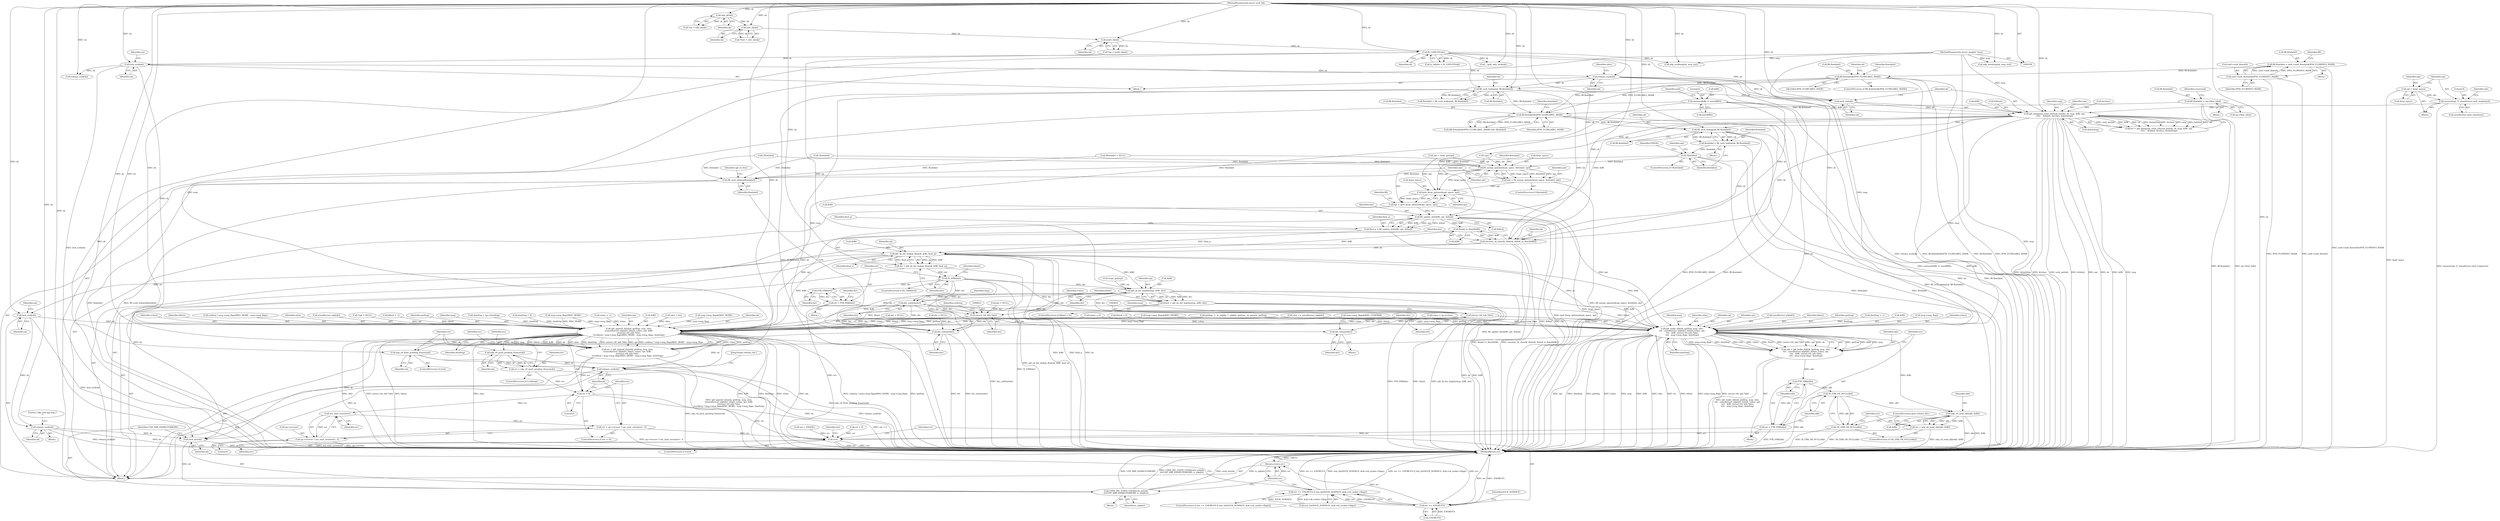 digraph "0_linux_45f6fad84cc305103b28d73482b344d7f5b76f39_18@pointer" {
"1000624" [label="(Call,fl6_sock_lookup(sk, fl6.flowlabel))"];
"1000589" [label="(Call,ip6_datagram_send_ctl(sock_net(sk), sk, msg, &fl6, opt,\n\t\t\t\t\t    &hlimit, &tclass, &dontfrag))"];
"1000590" [label="(Call,sock_net(sk))"];
"1000449" [label="(Call,fl6_sock_lookup(sk, fl6.flowlabel))"];
"1000389" [label="(Call,release_sock(sk))"];
"1000364" [label="(Call,lock_sock(sk))"];
"1000192" [label="(Call,IS_UDPLITE(sk))"];
"1000128" [label="(Call,inet6_sk(sk))"];
"1000123" [label="(Call,inet_sk(sk))"];
"1000118" [label="(Call,udp_sk(sk))"];
"1000110" [label="(MethodParameterIn,struct sock *sk)"];
"1000441" [label="(Call,fl6.flowlabel&IPV6_FLOWLABEL_MASK)"];
"1000431" [label="(Call,fl6.flowlabel = sin6->sin6_flowinfo&IPV6_FLOWINFO_MASK)"];
"1000435" [label="(Call,sin6->sin6_flowinfo&IPV6_FLOWINFO_MASK)"];
"1000111" [label="(MethodParameterIn,struct msghdr *msg)"];
"1000395" [label="(Call,memset(&fl6, 0, sizeof(fl6)))"];
"1000575" [label="(Call,memset(opt, 0, sizeof(struct ipv6_txoptions)))"];
"1000571" [label="(Call,opt = &opt_space)"];
"1000614" [label="(Call,fl6.flowlabel&IPV6_FLOWLABEL_MASK)"];
"1000523" [label="(Call,fl6.flowlabel = np->flow_label)"];
"1000622" [label="(Call,flowlabel = fl6_sock_lookup(sk, fl6.flowlabel))"];
"1000630" [label="(Call,!flowlabel)"];
"1000665" [label="(Call,fl6_merge_options(&opt_space, flowlabel, opt))"];
"1000663" [label="(Call,opt = fl6_merge_options(&opt_space, flowlabel, opt))"];
"1000672" [label="(Call,ipv6_fixup_options(&opt_space, opt))"];
"1000670" [label="(Call,opt = ipv6_fixup_options(&opt_space, opt))"];
"1000732" [label="(Call,fl6_update_dst(&fl6, opt, &final))"];
"1000730" [label="(Call,final_p = fl6_update_dst(&fl6, opt, &final))"];
"1000785" [label="(Call,ip6_sk_dst_lookup_flow(sk, &fl6, final_p))"];
"1000783" [label="(Call,dst = ip6_sk_dst_lookup_flow(sk, &fl6, final_p))"];
"1000791" [label="(Call,IS_ERR(dst))"];
"1000796" [label="(Call,PTR_ERR(dst))"];
"1000794" [label="(Call,err = PTR_ERR(dst))"];
"1001000" [label="(Call,!err)"];
"1001006" [label="(Call,err == -ENOBUFS)"];
"1001005" [label="(Call,err == -ENOBUFS || test_bit(SOCK_NOSPACE, &sk->sk_socket->flags))"];
"1001024" [label="(Return,return err;)"];
"1000808" [label="(Call,ip6_sk_dst_hoplimit(np, &fl6, dst))"];
"1000806" [label="(Call,hlimit = ip6_sk_dst_hoplimit(np, &fl6, dst))"];
"1000837" [label="(Call,ip6_make_skb(sk, getfrag, msg, ulen,\n\t\t\t\t   sizeof(struct udphdr), hlimit, tclass, opt,\n\t\t\t\t   &fl6, (struct rt6_info *)dst,\n\t\t\t\t   msg->msg_flags, dontfrag))"];
"1000835" [label="(Call,skb = ip6_make_skb(sk, getfrag, msg, ulen,\n\t\t\t\t   sizeof(struct udphdr), hlimit, tclass, opt,\n\t\t\t\t   &fl6, (struct rt6_info *)dst,\n\t\t\t\t   msg->msg_flags, dontfrag))"];
"1000858" [label="(Call,PTR_ERR(skb))"];
"1000856" [label="(Call,err = PTR_ERR(skb))"];
"1000862" [label="(Call,IS_ERR_OR_NULL(skb))"];
"1000861" [label="(Call,!IS_ERR_OR_NULL(skb))"];
"1000866" [label="(Call,udp_v6_send_skb(skb, &fl6))"];
"1000864" [label="(Call,err = udp_v6_send_skb(skb, &fl6))"];
"1001020" [label="(Call,sock_net(sk))"];
"1001019" [label="(Call,UDP6_INC_STATS_USER(sock_net(sk),\n\t\t\t\tUDP_MIB_SNDBUFERRORS, is_udplite))"];
"1000910" [label="(Call,ip6_append_data(sk, getfrag, msg, ulen,\n\t\tsizeof(struct udphdr), hlimit, tclass, opt, &fl6,\n\t\t(struct rt6_info *)dst,\n\t\tcorkreq ? msg->msg_flags|MSG_MORE : msg->msg_flags, dontfrag))"];
"1000908" [label="(Call,err = ip6_append_data(sk, getfrag, msg, ulen,\n\t\tsizeof(struct udphdr), hlimit, tclass, opt, &fl6,\n\t\t(struct rt6_info *)dst,\n\t\tcorkreq ? msg->msg_flags|MSG_MORE : msg->msg_flags, dontfrag))"];
"1000962" [label="(Call,err > 0)"];
"1000971" [label="(Call,net_xmit_errno(err))"];
"1000965" [label="(Call,err = np->recverr ? net_xmit_errno(err) : 0)"];
"1000967" [label="(Call,np->recverr ? net_xmit_errno(err) : 0)"];
"1000938" [label="(Call,udp_v6_flush_pending_frames(sk))"];
"1000974" [label="(Call,release_sock(sk))"];
"1000946" [label="(Call,udp_v6_push_pending_frames(sk))"];
"1000944" [label="(Call,err = udp_v6_push_pending_frames(sk))"];
"1000849" [label="(Call,(struct rt6_info *)dst)"];
"1000987" [label="(Call,dst_release(dst))"];
"1000993" [label="(Call,dst_release(dst))"];
"1000922" [label="(Call,(struct rt6_info *)dst)"];
"1001027" [label="(Call,dst_confirm(dst))"];
"1000871" [label="(Call,lock_sock(sk))"];
"1000879" [label="(Call,release_sock(sk))"];
"1000780" [label="(Call,flowi6_to_flowi(&fl6))"];
"1000778" [label="(Call,security_sk_classify_flow(sk, flowi6_to_flowi(&fl6)))"];
"1000995" [label="(Call,fl6_sock_release(flowlabel))"];
"1000572" [label="(Identifier,opt)"];
"1000919" [label="(Identifier,opt)"];
"1000385" [label="(Call,dst = NULL)"];
"1000796" [label="(Call,PTR_ERR(dst))"];
"1001006" [label="(Call,err == -ENOBUFS)"];
"1000990" [label="(Identifier,dst)"];
"1000445" [label="(Identifier,IPV6_FLOWLABEL_MASK)"];
"1000128" [label="(Call,inet6_sk(sk))"];
"1000464" [label="(Identifier,sk)"];
"1000784" [label="(Identifier,dst)"];
"1000862" [label="(Call,IS_ERR_OR_NULL(skb))"];
"1000866" [label="(Call,udp_v6_send_skb(skb, &fl6))"];
"1000618" [label="(Identifier,IPV6_FLOWLABEL_MASK)"];
"1000965" [label="(Call,err = np->recverr ? net_xmit_errno(err) : 0)"];
"1000380" [label="(Call,release_sock(sk))"];
"1000661" [label="(ControlStructure,if (flowlabel))"];
"1000671" [label="(Identifier,opt)"];
"1000944" [label="(Call,err = udp_v6_push_pending_frames(sk))"];
"1000817" [label="(Call,tclass = np->tclass)"];
"1000858" [label="(Call,PTR_ERR(skb))"];
"1000118" [label="(Call,udp_sk(sk))"];
"1000839" [label="(Identifier,getfrag)"];
"1001025" [label="(Identifier,err)"];
"1000855" [label="(Identifier,dontfrag)"];
"1000390" [label="(Identifier,sk)"];
"1000591" [label="(Identifier,sk)"];
"1000861" [label="(Call,!IS_ERR_OR_NULL(skb))"];
"1000920" [label="(Call,&fl6)"];
"1000909" [label="(Identifier,err)"];
"1000664" [label="(Identifier,opt)"];
"1000441" [label="(Call,fl6.flowlabel&IPV6_FLOWLABEL_MASK)"];
"1000124" [label="(Identifier,sk)"];
"1000402" [label="(Identifier,sin6)"];
"1000573" [label="(Call,&opt_space)"];
"1000732" [label="(Call,fl6_update_dst(&fl6, opt, &final))"];
"1000678" [label="(Identifier,fl6)"];
"1000592" [label="(Identifier,sk)"];
"1000814" [label="(Call,tclass < 0)"];
"1000867" [label="(Identifier,skb)"];
"1000780" [label="(Call,flowi6_to_flowi(&fl6))"];
"1000587" [label="(Call,err = ip6_datagram_send_ctl(sock_net(sk), sk, msg, &fl6, opt,\n\t\t\t\t\t    &hlimit, &tclass, &dontfrag))"];
"1000116" [label="(Call,*up = udp_sk(sk))"];
"1001019" [label="(Call,UDP6_INC_STATS_USER(sock_net(sk),\n\t\t\t\tUDP_MIB_SNDBUFERRORS, is_udplite))"];
"1000578" [label="(Call,sizeof(struct ipv6_txoptions))"];
"1000946" [label="(Call,udp_v6_push_pending_frames(sk))"];
"1000634" [label="(Identifier,EINVAL)"];
"1000154" [label="(Call,ulen = len)"];
"1000179" [label="(Call,msg->msg_flags&MSG_MORE)"];
"1000976" [label="(JumpTarget,release_dst:)"];
"1000571" [label="(Call,opt = &opt_space)"];
"1000639" [label="(Identifier,opt)"];
"1000447" [label="(Call,flowlabel = fl6_sock_lookup(sk, fl6.flowlabel))"];
"1000669" [label="(Identifier,opt)"];
"1000431" [label="(Call,fl6.flowlabel = sin6->sin6_flowinfo&IPV6_FLOWINFO_MASK)"];
"1000395" [label="(Call,memset(&fl6, 0, sizeof(fl6)))"];
"1000793" [label="(Block,)"];
"1000328" [label="(Call,udp_sendmsg(sk, msg, len))"];
"1000675" [label="(Identifier,opt)"];
"1001022" [label="(Identifier,UDP_MIB_SNDBUFERRORS)"];
"1000123" [label="(Call,inet_sk(sk))"];
"1000924" [label="(Identifier,dst)"];
"1001024" [label="(Return,return err;)"];
"1000791" [label="(Call,IS_ERR(dst))"];
"1000922" [label="(Call,(struct rt6_info *)dst)"];
"1000126" [label="(Call,*np = inet6_sk(sk))"];
"1000597" [label="(Call,&hlimit)"];
"1000971" [label="(Call,net_xmit_errno(err))"];
"1000593" [label="(Identifier,msg)"];
"1000799" [label="(Identifier,dst)"];
"1000911" [label="(Identifier,sk)"];
"1000398" [label="(Literal,0)"];
"1000962" [label="(Call,err > 0)"];
"1001021" [label="(Identifier,sk)"];
"1000947" [label="(Identifier,sk)"];
"1001020" [label="(Call,sock_net(sk))"];
"1000967" [label="(Call,np->recverr ? net_xmit_errno(err) : 0)"];
"1000837" [label="(Call,ip6_make_skb(sk, getfrag, msg, ulen,\n\t\t\t\t   sizeof(struct udphdr), hlimit, tclass, opt,\n\t\t\t\t   &fl6, (struct rt6_info *)dst,\n\t\t\t\t   msg->msg_flags, dontfrag))"];
"1000527" [label="(Call,np->flow_label)"];
"1000883" [label="(Call,err = -EINVAL)"];
"1000443" [label="(Identifier,fl6)"];
"1000596" [label="(Identifier,opt)"];
"1000432" [label="(Call,fl6.flowlabel)"];
"1000626" [label="(Call,fl6.flowlabel)"];
"1000142" [label="(Call,*flowlabel = NULL)"];
"1000119" [label="(Identifier,sk)"];
"1000787" [label="(Call,&fl6)"];
"1000672" [label="(Call,ipv6_fixup_options(&opt_space, opt))"];
"1000833" [label="(Block,)"];
"1001011" [label="(Identifier,SOCK_NOSPACE)"];
"1000575" [label="(Call,memset(opt, 0, sizeof(struct ipv6_txoptions)))"];
"1001008" [label="(Call,-ENOBUFS)"];
"1000631" [label="(Identifier,flowlabel)"];
"1000918" [label="(Identifier,tclass)"];
"1000876" [label="(Identifier,up)"];
"1000853" [label="(Identifier,msg)"];
"1000966" [label="(Identifier,err)"];
"1000917" [label="(Identifier,hlimit)"];
"1000964" [label="(Literal,0)"];
"1000168" [label="(Call,dontfrag = -1)"];
"1000847" [label="(Call,&fl6)"];
"1000836" [label="(Identifier,skb)"];
"1000872" [label="(Identifier,sk)"];
"1000451" [label="(Call,fl6.flowlabel)"];
"1000852" [label="(Call,msg->msg_flags)"];
"1000925" [label="(Call,corkreq ? msg->msg_flags|MSG_MORE : msg->msg_flags)"];
"1000619" [label="(Call,!flowlabel)"];
"1000863" [label="(Identifier,skb)"];
"1001018" [label="(Block,)"];
"1000365" [label="(Identifier,sk)"];
"1000786" [label="(Identifier,sk)"];
"1000614" [label="(Call,fl6.flowlabel&IPV6_FLOWLABEL_MASK)"];
"1000192" [label="(Call,IS_UDPLITE(sk))"];
"1000807" [label="(Identifier,hlimit)"];
"1000778" [label="(Call,security_sk_classify_flow(sk, flowi6_to_flowi(&fl6)))"];
"1000994" [label="(Identifier,dst)"];
"1000910" [label="(Call,ip6_append_data(sk, getfrag, msg, ulen,\n\t\tsizeof(struct udphdr), hlimit, tclass, opt, &fl6,\n\t\t(struct rt6_info *)dst,\n\t\tcorkreq ? msg->msg_flags|MSG_MORE : msg->msg_flags, dontfrag))"];
"1000731" [label="(Identifier,final_p)"];
"1000670" [label="(Call,opt = ipv6_fixup_options(&opt_space, opt))"];
"1000802" [label="(ControlStructure,if (hlimit < 0))"];
"1000797" [label="(Identifier,dst)"];
"1000624" [label="(Call,fl6_sock_lookup(sk, fl6.flowlabel))"];
"1000523" [label="(Call,fl6.flowlabel = np->flow_label)"];
"1000835" [label="(Call,skb = ip6_make_skb(sk, getfrag, msg, ulen,\n\t\t\t\t   sizeof(struct udphdr), hlimit, tclass, opt,\n\t\t\t\t   &fl6, (struct rt6_info *)dst,\n\t\t\t\t   msg->msg_flags, dontfrag))"];
"1000941" [label="(ControlStructure,if (!corkreq))"];
"1000785" [label="(Call,ip6_sk_dst_lookup_flow(sk, &fl6, final_p))"];
"1000789" [label="(Identifier,final_p)"];
"1000794" [label="(Call,err = PTR_ERR(dst))"];
"1000849" [label="(Call,(struct rt6_info *)dst)"];
"1000914" [label="(Identifier,ulen)"];
"1000436" [label="(Call,sin6->sin6_flowinfo)"];
"1000987" [label="(Call,dst_release(dst))"];
"1000926" [label="(Identifier,corkreq)"];
"1001028" [label="(Identifier,dst)"];
"1000845" [label="(Identifier,tclass)"];
"1000859" [label="(Identifier,skb)"];
"1000779" [label="(Identifier,sk)"];
"1000870" [label="(ControlStructure,goto release_dst;)"];
"1000973" [label="(Literal,0)"];
"1000961" [label="(ControlStructure,if (err > 0))"];
"1000783" [label="(Call,dst = ip6_sk_dst_lookup_flow(sk, &fl6, final_p))"];
"1000938" [label="(Call,udp_v6_flush_pending_frames(sk))"];
"1000936" [label="(ControlStructure,if (err))"];
"1000730" [label="(Call,final_p = fl6_update_dst(&fl6, opt, &final))"];
"1000998" [label="(Identifier,opt_to_free)"];
"1000804" [label="(Identifier,hlimit)"];
"1001003" [label="(Identifier,len)"];
"1001007" [label="(Identifier,err)"];
"1000622" [label="(Call,flowlabel = fl6_sock_lookup(sk, fl6.flowlabel))"];
"1000810" [label="(Call,&fl6)"];
"1000531" [label="(Identifier,connected)"];
"1000629" [label="(ControlStructure,if (!flowlabel))"];
"1000448" [label="(Identifier,flowlabel)"];
"1000666" [label="(Call,&opt_space)"];
"1000781" [label="(Call,&fl6)"];
"1000840" [label="(Identifier,msg)"];
"1000111" [label="(MethodParameterIn,struct msghdr *msg)"];
"1001004" [label="(ControlStructure,if (err == -ENOBUFS || test_bit(SOCK_NOSPACE, &sk->sk_socket->flags)))"];
"1000733" [label="(Call,&fl6)"];
"1000110" [label="(MethodParameterIn,struct sock *sk)"];
"1000856" [label="(Call,err = PTR_ERR(skb))"];
"1000963" [label="(Identifier,err)"];
"1000945" [label="(Identifier,err)"];
"1000190" [label="(Call,is_udplite = IS_UDPLITE(sk))"];
"1000995" [label="(Call,fl6_sock_release(flowlabel))"];
"1000880" [label="(Identifier,sk)"];
"1000915" [label="(Call,sizeof(struct udphdr))"];
"1000449" [label="(Call,fl6_sock_lookup(sk, fl6.flowlabel))"];
"1000939" [label="(Identifier,sk)"];
"1000792" [label="(Identifier,dst)"];
"1000795" [label="(Identifier,err)"];
"1000621" [label="(Block,)"];
"1000656" [label="(Call,txopt_get(np))"];
"1000975" [label="(Identifier,sk)"];
"1000860" [label="(ControlStructure,if (!IS_ERR_OR_NULL(skb)))"];
"1000996" [label="(Identifier,flowlabel)"];
"1000841" [label="(Identifier,ulen)"];
"1000988" [label="(Identifier,dst)"];
"1000937" [label="(Identifier,err)"];
"1000613" [label="(Call,(fl6.flowlabel&IPV6_FLOWLABEL_MASK) && !flowlabel)"];
"1000999" [label="(ControlStructure,if (!err))"];
"1000623" [label="(Identifier,flowlabel)"];
"1000809" [label="(Identifier,np)"];
"1000864" [label="(Call,err = udp_v6_send_skb(skb, &fl6))"];
"1000665" [label="(Call,fl6_merge_options(&opt_space, flowlabel, opt))"];
"1000993" [label="(Call,dst_release(dst))"];
"1000134" [label="(Call,*opt = NULL)"];
"1000908" [label="(Call,err = ip6_append_data(sk, getfrag, msg, ulen,\n\t\tsizeof(struct udphdr), hlimit, tclass, opt, &fl6,\n\t\t(struct rt6_info *)dst,\n\t\tcorkreq ? msg->msg_flags|MSG_MORE : msg->msg_flags, dontfrag))"];
"1000974" [label="(Call,release_sock(sk))"];
"1000815" [label="(Identifier,tclass)"];
"1000524" [label="(Call,fl6.flowlabel)"];
"1000838" [label="(Identifier,sk)"];
"1000601" [label="(Call,&dontfrag)"];
"1000663" [label="(Call,opt = fl6_merge_options(&opt_space, flowlabel, opt))"];
"1001027" [label="(Call,dst_confirm(dst))"];
"1000158" [label="(Call,hlimit = -1)"];
"1000389" [label="(Call,release_sock(sk))"];
"1000121" [label="(Call,*inet = inet_sk(sk))"];
"1000865" [label="(Identifier,err)"];
"1000912" [label="(Identifier,getfrag)"];
"1000582" [label="(Identifier,opt)"];
"1000392" [label="(Identifier,ulen)"];
"1000369" [label="(Identifier,up)"];
"1000364" [label="(Call,lock_sock(sk))"];
"1000439" [label="(Identifier,IPV6_FLOWINFO_MASK)"];
"1000989" [label="(Call,dst = NULL)"];
"1000972" [label="(Identifier,err)"];
"1000913" [label="(Identifier,msg)"];
"1000846" [label="(Identifier,opt)"];
"1000842" [label="(Call,sizeof(struct udphdr))"];
"1000500" [label="(Block,)"];
"1000570" [label="(Block,)"];
"1000739" [label="(Identifier,final_p)"];
"1000857" [label="(Identifier,err)"];
"1000798" [label="(Call,dst = NULL)"];
"1001034" [label="(Identifier,msg)"];
"1000577" [label="(Literal,0)"];
"1000576" [label="(Identifier,opt)"];
"1000803" [label="(Call,hlimit < 0)"];
"1000868" [label="(Call,&fl6)"];
"1000968" [label="(Call,np->recverr)"];
"1001032" [label="(Call,msg->msg_flags&MSG_PROBE)"];
"1000851" [label="(Identifier,dst)"];
"1000871" [label="(Call,lock_sock(sk))"];
"1000113" [label="(Block,)"];
"1000353" [label="(Call,getfrag  =  is_udplite ?  udplite_getfrag : ip_generic_getfrag)"];
"1000898" [label="(Call,dontfrag = np->dontfrag)"];
"1001005" [label="(Call,err == -ENOBUFS || test_bit(SOCK_NOSPACE, &sk->sk_socket->flags))"];
"1000735" [label="(Identifier,opt)"];
"1000589" [label="(Call,ip6_datagram_send_ctl(sock_net(sk), sk, msg, &fl6, opt,\n\t\t\t\t\t    &hlimit, &tclass, &dontfrag))"];
"1001001" [label="(Identifier,err)"];
"1000879" [label="(Call,release_sock(sk))"];
"1000391" [label="(Call,ulen += sizeof(struct udphdr))"];
"1000935" [label="(Identifier,dontfrag)"];
"1001023" [label="(Identifier,is_udplite)"];
"1000812" [label="(Identifier,dst)"];
"1000129" [label="(Identifier,sk)"];
"1000396" [label="(Call,&fl6)"];
"1000878" [label="(Block,)"];
"1001039" [label="(Call,err = 0)"];
"1000895" [label="(Call,dontfrag < 0)"];
"1000927" [label="(Call,msg->msg_flags|MSG_MORE)"];
"1000630" [label="(Call,!flowlabel)"];
"1000986" [label="(Block,)"];
"1000322" [label="(Call,__ipv6_only_sock(sk))"];
"1000163" [label="(Call,tclass = -1)"];
"1000882" [label="(Literal,\"udp cork app bug 2\n\")"];
"1001043" [label="(MethodReturn,int)"];
"1000790" [label="(ControlStructure,if (IS_ERR(dst)))"];
"1001000" [label="(Call,!err)"];
"1000808" [label="(Call,ip6_sk_dst_hoplimit(np, &fl6, dst))"];
"1000806" [label="(Call,hlimit = ip6_sk_dst_hoplimit(np, &fl6, dst))"];
"1000399" [label="(Call,sizeof(fl6))"];
"1000620" [label="(Identifier,flowlabel)"];
"1000823" [label="(Call,msg->msg_flags&MSG_CONFIRM)"];
"1000625" [label="(Identifier,sk)"];
"1000450" [label="(Identifier,sk)"];
"1000430" [label="(Block,)"];
"1000654" [label="(Call,opt = txopt_get(np))"];
"1000440" [label="(ControlStructure,if (fl6.flowlabel&IPV6_FLOWLABEL_MASK))"];
"1000599" [label="(Call,&tclass)"];
"1000651" [label="(Call,!opt)"];
"1000455" [label="(Call,!flowlabel)"];
"1000673" [label="(Call,&opt_space)"];
"1000339" [label="(Call,udp_sendmsg(sk, msg, len))"];
"1000668" [label="(Identifier,flowlabel)"];
"1000736" [label="(Call,&final)"];
"1001010" [label="(Call,test_bit(SOCK_NOSPACE, &sk->sk_socket->flags))"];
"1000442" [label="(Call,fl6.flowlabel)"];
"1000844" [label="(Identifier,hlimit)"];
"1000363" [label="(Block,)"];
"1000193" [label="(Identifier,sk)"];
"1000435" [label="(Call,sin6->sin6_flowinfo&IPV6_FLOWINFO_MASK)"];
"1000615" [label="(Call,fl6.flowlabel)"];
"1000590" [label="(Call,sock_net(sk))"];
"1000594" [label="(Call,&fl6)"];
"1000624" -> "1000622"  [label="AST: "];
"1000624" -> "1000626"  [label="CFG: "];
"1000625" -> "1000624"  [label="AST: "];
"1000626" -> "1000624"  [label="AST: "];
"1000622" -> "1000624"  [label="CFG: "];
"1000624" -> "1001043"  [label="DDG: fl6.flowlabel"];
"1000624" -> "1001043"  [label="DDG: sk"];
"1000624" -> "1000622"  [label="DDG: sk"];
"1000624" -> "1000622"  [label="DDG: fl6.flowlabel"];
"1000589" -> "1000624"  [label="DDG: sk"];
"1000110" -> "1000624"  [label="DDG: sk"];
"1000614" -> "1000624"  [label="DDG: fl6.flowlabel"];
"1000624" -> "1000778"  [label="DDG: sk"];
"1000589" -> "1000587"  [label="AST: "];
"1000589" -> "1000601"  [label="CFG: "];
"1000590" -> "1000589"  [label="AST: "];
"1000592" -> "1000589"  [label="AST: "];
"1000593" -> "1000589"  [label="AST: "];
"1000594" -> "1000589"  [label="AST: "];
"1000596" -> "1000589"  [label="AST: "];
"1000597" -> "1000589"  [label="AST: "];
"1000599" -> "1000589"  [label="AST: "];
"1000601" -> "1000589"  [label="AST: "];
"1000587" -> "1000589"  [label="CFG: "];
"1000589" -> "1001043"  [label="DDG: &tclass"];
"1000589" -> "1001043"  [label="DDG: sock_net(sk)"];
"1000589" -> "1001043"  [label="DDG: &hlimit"];
"1000589" -> "1001043"  [label="DDG: opt"];
"1000589" -> "1001043"  [label="DDG: sk"];
"1000589" -> "1001043"  [label="DDG: &fl6"];
"1000589" -> "1001043"  [label="DDG: msg"];
"1000589" -> "1001043"  [label="DDG: &dontfrag"];
"1000589" -> "1000587"  [label="DDG: sock_net(sk)"];
"1000589" -> "1000587"  [label="DDG: &fl6"];
"1000589" -> "1000587"  [label="DDG: sk"];
"1000589" -> "1000587"  [label="DDG: &dontfrag"];
"1000589" -> "1000587"  [label="DDG: &tclass"];
"1000589" -> "1000587"  [label="DDG: msg"];
"1000589" -> "1000587"  [label="DDG: &hlimit"];
"1000589" -> "1000587"  [label="DDG: opt"];
"1000590" -> "1000589"  [label="DDG: sk"];
"1000110" -> "1000589"  [label="DDG: sk"];
"1000111" -> "1000589"  [label="DDG: msg"];
"1000395" -> "1000589"  [label="DDG: &fl6"];
"1000575" -> "1000589"  [label="DDG: opt"];
"1000589" -> "1000651"  [label="DDG: opt"];
"1000589" -> "1000732"  [label="DDG: &fl6"];
"1000589" -> "1000778"  [label="DDG: sk"];
"1000589" -> "1000837"  [label="DDG: msg"];
"1000589" -> "1000910"  [label="DDG: msg"];
"1000590" -> "1000591"  [label="CFG: "];
"1000591" -> "1000590"  [label="AST: "];
"1000592" -> "1000590"  [label="CFG: "];
"1000449" -> "1000590"  [label="DDG: sk"];
"1000389" -> "1000590"  [label="DDG: sk"];
"1000192" -> "1000590"  [label="DDG: sk"];
"1000110" -> "1000590"  [label="DDG: sk"];
"1000449" -> "1000447"  [label="AST: "];
"1000449" -> "1000451"  [label="CFG: "];
"1000450" -> "1000449"  [label="AST: "];
"1000451" -> "1000449"  [label="AST: "];
"1000447" -> "1000449"  [label="CFG: "];
"1000449" -> "1001043"  [label="DDG: sk"];
"1000449" -> "1001043"  [label="DDG: fl6.flowlabel"];
"1000449" -> "1000447"  [label="DDG: sk"];
"1000449" -> "1000447"  [label="DDG: fl6.flowlabel"];
"1000389" -> "1000449"  [label="DDG: sk"];
"1000192" -> "1000449"  [label="DDG: sk"];
"1000110" -> "1000449"  [label="DDG: sk"];
"1000441" -> "1000449"  [label="DDG: fl6.flowlabel"];
"1000449" -> "1000614"  [label="DDG: fl6.flowlabel"];
"1000449" -> "1000778"  [label="DDG: sk"];
"1000389" -> "1000363"  [label="AST: "];
"1000389" -> "1000390"  [label="CFG: "];
"1000390" -> "1000389"  [label="AST: "];
"1000392" -> "1000389"  [label="CFG: "];
"1000389" -> "1001043"  [label="DDG: release_sock(sk)"];
"1000389" -> "1001043"  [label="DDG: sk"];
"1000364" -> "1000389"  [label="DDG: sk"];
"1000110" -> "1000389"  [label="DDG: sk"];
"1000389" -> "1000778"  [label="DDG: sk"];
"1000364" -> "1000363"  [label="AST: "];
"1000364" -> "1000365"  [label="CFG: "];
"1000365" -> "1000364"  [label="AST: "];
"1000369" -> "1000364"  [label="CFG: "];
"1000364" -> "1001043"  [label="DDG: lock_sock(sk)"];
"1000192" -> "1000364"  [label="DDG: sk"];
"1000110" -> "1000364"  [label="DDG: sk"];
"1000364" -> "1000380"  [label="DDG: sk"];
"1000364" -> "1000910"  [label="DDG: sk"];
"1000192" -> "1000190"  [label="AST: "];
"1000192" -> "1000193"  [label="CFG: "];
"1000193" -> "1000192"  [label="AST: "];
"1000190" -> "1000192"  [label="CFG: "];
"1000192" -> "1001043"  [label="DDG: sk"];
"1000192" -> "1000190"  [label="DDG: sk"];
"1000128" -> "1000192"  [label="DDG: sk"];
"1000110" -> "1000192"  [label="DDG: sk"];
"1000192" -> "1000322"  [label="DDG: sk"];
"1000192" -> "1000339"  [label="DDG: sk"];
"1000192" -> "1000778"  [label="DDG: sk"];
"1000128" -> "1000126"  [label="AST: "];
"1000128" -> "1000129"  [label="CFG: "];
"1000129" -> "1000128"  [label="AST: "];
"1000126" -> "1000128"  [label="CFG: "];
"1000128" -> "1000126"  [label="DDG: sk"];
"1000123" -> "1000128"  [label="DDG: sk"];
"1000110" -> "1000128"  [label="DDG: sk"];
"1000123" -> "1000121"  [label="AST: "];
"1000123" -> "1000124"  [label="CFG: "];
"1000124" -> "1000123"  [label="AST: "];
"1000121" -> "1000123"  [label="CFG: "];
"1000123" -> "1000121"  [label="DDG: sk"];
"1000118" -> "1000123"  [label="DDG: sk"];
"1000110" -> "1000123"  [label="DDG: sk"];
"1000118" -> "1000116"  [label="AST: "];
"1000118" -> "1000119"  [label="CFG: "];
"1000119" -> "1000118"  [label="AST: "];
"1000116" -> "1000118"  [label="CFG: "];
"1000118" -> "1000116"  [label="DDG: sk"];
"1000110" -> "1000118"  [label="DDG: sk"];
"1000110" -> "1000109"  [label="AST: "];
"1000110" -> "1001043"  [label="DDG: sk"];
"1000110" -> "1000322"  [label="DDG: sk"];
"1000110" -> "1000328"  [label="DDG: sk"];
"1000110" -> "1000339"  [label="DDG: sk"];
"1000110" -> "1000380"  [label="DDG: sk"];
"1000110" -> "1000778"  [label="DDG: sk"];
"1000110" -> "1000785"  [label="DDG: sk"];
"1000110" -> "1000837"  [label="DDG: sk"];
"1000110" -> "1000871"  [label="DDG: sk"];
"1000110" -> "1000879"  [label="DDG: sk"];
"1000110" -> "1000910"  [label="DDG: sk"];
"1000110" -> "1000938"  [label="DDG: sk"];
"1000110" -> "1000946"  [label="DDG: sk"];
"1000110" -> "1000974"  [label="DDG: sk"];
"1000110" -> "1001020"  [label="DDG: sk"];
"1000441" -> "1000440"  [label="AST: "];
"1000441" -> "1000445"  [label="CFG: "];
"1000442" -> "1000441"  [label="AST: "];
"1000445" -> "1000441"  [label="AST: "];
"1000448" -> "1000441"  [label="CFG: "];
"1000464" -> "1000441"  [label="CFG: "];
"1000441" -> "1001043"  [label="DDG: fl6.flowlabel"];
"1000441" -> "1001043"  [label="DDG: IPV6_FLOWLABEL_MASK"];
"1000441" -> "1001043"  [label="DDG: fl6.flowlabel&IPV6_FLOWLABEL_MASK"];
"1000431" -> "1000441"  [label="DDG: fl6.flowlabel"];
"1000441" -> "1000614"  [label="DDG: fl6.flowlabel"];
"1000441" -> "1000614"  [label="DDG: IPV6_FLOWLABEL_MASK"];
"1000431" -> "1000430"  [label="AST: "];
"1000431" -> "1000435"  [label="CFG: "];
"1000432" -> "1000431"  [label="AST: "];
"1000435" -> "1000431"  [label="AST: "];
"1000443" -> "1000431"  [label="CFG: "];
"1000431" -> "1001043"  [label="DDG: sin6->sin6_flowinfo&IPV6_FLOWINFO_MASK"];
"1000435" -> "1000431"  [label="DDG: sin6->sin6_flowinfo"];
"1000435" -> "1000431"  [label="DDG: IPV6_FLOWINFO_MASK"];
"1000435" -> "1000439"  [label="CFG: "];
"1000436" -> "1000435"  [label="AST: "];
"1000439" -> "1000435"  [label="AST: "];
"1000435" -> "1001043"  [label="DDG: sin6->sin6_flowinfo"];
"1000435" -> "1001043"  [label="DDG: IPV6_FLOWINFO_MASK"];
"1000111" -> "1000109"  [label="AST: "];
"1000111" -> "1001043"  [label="DDG: msg"];
"1000111" -> "1000328"  [label="DDG: msg"];
"1000111" -> "1000339"  [label="DDG: msg"];
"1000111" -> "1000837"  [label="DDG: msg"];
"1000111" -> "1000910"  [label="DDG: msg"];
"1000395" -> "1000113"  [label="AST: "];
"1000395" -> "1000399"  [label="CFG: "];
"1000396" -> "1000395"  [label="AST: "];
"1000398" -> "1000395"  [label="AST: "];
"1000399" -> "1000395"  [label="AST: "];
"1000402" -> "1000395"  [label="CFG: "];
"1000395" -> "1001043"  [label="DDG: &fl6"];
"1000395" -> "1001043"  [label="DDG: memset(&fl6, 0, sizeof(fl6))"];
"1000395" -> "1000732"  [label="DDG: &fl6"];
"1000575" -> "1000570"  [label="AST: "];
"1000575" -> "1000578"  [label="CFG: "];
"1000576" -> "1000575"  [label="AST: "];
"1000577" -> "1000575"  [label="AST: "];
"1000578" -> "1000575"  [label="AST: "];
"1000582" -> "1000575"  [label="CFG: "];
"1000575" -> "1001043"  [label="DDG: memset(opt, 0, sizeof(struct ipv6_txoptions))"];
"1000571" -> "1000575"  [label="DDG: opt"];
"1000571" -> "1000570"  [label="AST: "];
"1000571" -> "1000573"  [label="CFG: "];
"1000572" -> "1000571"  [label="AST: "];
"1000573" -> "1000571"  [label="AST: "];
"1000576" -> "1000571"  [label="CFG: "];
"1000571" -> "1001043"  [label="DDG: &opt_space"];
"1000614" -> "1000613"  [label="AST: "];
"1000614" -> "1000618"  [label="CFG: "];
"1000615" -> "1000614"  [label="AST: "];
"1000618" -> "1000614"  [label="AST: "];
"1000620" -> "1000614"  [label="CFG: "];
"1000613" -> "1000614"  [label="CFG: "];
"1000614" -> "1001043"  [label="DDG: IPV6_FLOWLABEL_MASK"];
"1000614" -> "1001043"  [label="DDG: fl6.flowlabel"];
"1000614" -> "1000613"  [label="DDG: fl6.flowlabel"];
"1000614" -> "1000613"  [label="DDG: IPV6_FLOWLABEL_MASK"];
"1000523" -> "1000614"  [label="DDG: fl6.flowlabel"];
"1000523" -> "1000500"  [label="AST: "];
"1000523" -> "1000527"  [label="CFG: "];
"1000524" -> "1000523"  [label="AST: "];
"1000527" -> "1000523"  [label="AST: "];
"1000531" -> "1000523"  [label="CFG: "];
"1000523" -> "1001043"  [label="DDG: fl6.flowlabel"];
"1000523" -> "1001043"  [label="DDG: np->flow_label"];
"1000622" -> "1000621"  [label="AST: "];
"1000623" -> "1000622"  [label="AST: "];
"1000631" -> "1000622"  [label="CFG: "];
"1000622" -> "1001043"  [label="DDG: fl6_sock_lookup(sk, fl6.flowlabel)"];
"1000622" -> "1000630"  [label="DDG: flowlabel"];
"1000630" -> "1000629"  [label="AST: "];
"1000630" -> "1000631"  [label="CFG: "];
"1000631" -> "1000630"  [label="AST: "];
"1000634" -> "1000630"  [label="CFG: "];
"1000639" -> "1000630"  [label="CFG: "];
"1000630" -> "1001043"  [label="DDG: !flowlabel"];
"1000630" -> "1001043"  [label="DDG: flowlabel"];
"1000630" -> "1000665"  [label="DDG: flowlabel"];
"1000630" -> "1000995"  [label="DDG: flowlabel"];
"1000665" -> "1000663"  [label="AST: "];
"1000665" -> "1000669"  [label="CFG: "];
"1000666" -> "1000665"  [label="AST: "];
"1000668" -> "1000665"  [label="AST: "];
"1000669" -> "1000665"  [label="AST: "];
"1000663" -> "1000665"  [label="CFG: "];
"1000665" -> "1000663"  [label="DDG: &opt_space"];
"1000665" -> "1000663"  [label="DDG: flowlabel"];
"1000665" -> "1000663"  [label="DDG: opt"];
"1000142" -> "1000665"  [label="DDG: flowlabel"];
"1000455" -> "1000665"  [label="DDG: flowlabel"];
"1000619" -> "1000665"  [label="DDG: flowlabel"];
"1000651" -> "1000665"  [label="DDG: opt"];
"1000654" -> "1000665"  [label="DDG: opt"];
"1000665" -> "1000672"  [label="DDG: &opt_space"];
"1000665" -> "1000995"  [label="DDG: flowlabel"];
"1000663" -> "1000661"  [label="AST: "];
"1000664" -> "1000663"  [label="AST: "];
"1000671" -> "1000663"  [label="CFG: "];
"1000663" -> "1001043"  [label="DDG: fl6_merge_options(&opt_space, flowlabel, opt)"];
"1000663" -> "1000672"  [label="DDG: opt"];
"1000672" -> "1000670"  [label="AST: "];
"1000672" -> "1000675"  [label="CFG: "];
"1000673" -> "1000672"  [label="AST: "];
"1000675" -> "1000672"  [label="AST: "];
"1000670" -> "1000672"  [label="CFG: "];
"1000672" -> "1001043"  [label="DDG: &opt_space"];
"1000672" -> "1000670"  [label="DDG: &opt_space"];
"1000672" -> "1000670"  [label="DDG: opt"];
"1000651" -> "1000672"  [label="DDG: opt"];
"1000654" -> "1000672"  [label="DDG: opt"];
"1000670" -> "1000113"  [label="AST: "];
"1000671" -> "1000670"  [label="AST: "];
"1000678" -> "1000670"  [label="CFG: "];
"1000670" -> "1001043"  [label="DDG: ipv6_fixup_options(&opt_space, opt)"];
"1000670" -> "1000732"  [label="DDG: opt"];
"1000732" -> "1000730"  [label="AST: "];
"1000732" -> "1000736"  [label="CFG: "];
"1000733" -> "1000732"  [label="AST: "];
"1000735" -> "1000732"  [label="AST: "];
"1000736" -> "1000732"  [label="AST: "];
"1000730" -> "1000732"  [label="CFG: "];
"1000732" -> "1001043"  [label="DDG: opt"];
"1000732" -> "1001043"  [label="DDG: &final"];
"1000732" -> "1000730"  [label="DDG: &fl6"];
"1000732" -> "1000730"  [label="DDG: opt"];
"1000732" -> "1000730"  [label="DDG: &final"];
"1000732" -> "1000780"  [label="DDG: &fl6"];
"1000732" -> "1000837"  [label="DDG: opt"];
"1000732" -> "1000910"  [label="DDG: opt"];
"1000730" -> "1000113"  [label="AST: "];
"1000731" -> "1000730"  [label="AST: "];
"1000739" -> "1000730"  [label="CFG: "];
"1000730" -> "1001043"  [label="DDG: fl6_update_dst(&fl6, opt, &final)"];
"1000730" -> "1000785"  [label="DDG: final_p"];
"1000785" -> "1000783"  [label="AST: "];
"1000785" -> "1000789"  [label="CFG: "];
"1000786" -> "1000785"  [label="AST: "];
"1000787" -> "1000785"  [label="AST: "];
"1000789" -> "1000785"  [label="AST: "];
"1000783" -> "1000785"  [label="CFG: "];
"1000785" -> "1001043"  [label="DDG: final_p"];
"1000785" -> "1001043"  [label="DDG: sk"];
"1000785" -> "1001043"  [label="DDG: &fl6"];
"1000785" -> "1000783"  [label="DDG: sk"];
"1000785" -> "1000783"  [label="DDG: &fl6"];
"1000785" -> "1000783"  [label="DDG: final_p"];
"1000778" -> "1000785"  [label="DDG: sk"];
"1000780" -> "1000785"  [label="DDG: &fl6"];
"1000785" -> "1000808"  [label="DDG: &fl6"];
"1000785" -> "1000837"  [label="DDG: sk"];
"1000785" -> "1000837"  [label="DDG: &fl6"];
"1000785" -> "1000871"  [label="DDG: sk"];
"1000785" -> "1000910"  [label="DDG: &fl6"];
"1000785" -> "1001020"  [label="DDG: sk"];
"1000783" -> "1000113"  [label="AST: "];
"1000784" -> "1000783"  [label="AST: "];
"1000792" -> "1000783"  [label="CFG: "];
"1000783" -> "1001043"  [label="DDG: ip6_sk_dst_lookup_flow(sk, &fl6, final_p)"];
"1000783" -> "1000791"  [label="DDG: dst"];
"1000791" -> "1000790"  [label="AST: "];
"1000791" -> "1000792"  [label="CFG: "];
"1000792" -> "1000791"  [label="AST: "];
"1000795" -> "1000791"  [label="CFG: "];
"1000804" -> "1000791"  [label="CFG: "];
"1000791" -> "1001043"  [label="DDG: IS_ERR(dst)"];
"1000791" -> "1000796"  [label="DDG: dst"];
"1000791" -> "1000808"  [label="DDG: dst"];
"1000791" -> "1000849"  [label="DDG: dst"];
"1000791" -> "1000922"  [label="DDG: dst"];
"1000791" -> "1000993"  [label="DDG: dst"];
"1000791" -> "1001027"  [label="DDG: dst"];
"1000796" -> "1000794"  [label="AST: "];
"1000796" -> "1000797"  [label="CFG: "];
"1000797" -> "1000796"  [label="AST: "];
"1000794" -> "1000796"  [label="CFG: "];
"1000796" -> "1000794"  [label="DDG: dst"];
"1000794" -> "1000793"  [label="AST: "];
"1000795" -> "1000794"  [label="AST: "];
"1000799" -> "1000794"  [label="CFG: "];
"1000794" -> "1001043"  [label="DDG: PTR_ERR(dst)"];
"1000794" -> "1001000"  [label="DDG: err"];
"1001000" -> "1000999"  [label="AST: "];
"1001000" -> "1001001"  [label="CFG: "];
"1001001" -> "1001000"  [label="AST: "];
"1001003" -> "1001000"  [label="CFG: "];
"1001007" -> "1001000"  [label="CFG: "];
"1001000" -> "1001043"  [label="DDG: err"];
"1001000" -> "1001043"  [label="DDG: !err"];
"1000856" -> "1001000"  [label="DDG: err"];
"1000883" -> "1001000"  [label="DDG: err"];
"1000965" -> "1001000"  [label="DDG: err"];
"1000962" -> "1001000"  [label="DDG: err"];
"1001039" -> "1001000"  [label="DDG: err"];
"1000864" -> "1001000"  [label="DDG: err"];
"1001000" -> "1001006"  [label="DDG: err"];
"1001006" -> "1001005"  [label="AST: "];
"1001006" -> "1001008"  [label="CFG: "];
"1001007" -> "1001006"  [label="AST: "];
"1001008" -> "1001006"  [label="AST: "];
"1001011" -> "1001006"  [label="CFG: "];
"1001005" -> "1001006"  [label="CFG: "];
"1001006" -> "1001043"  [label="DDG: -ENOBUFS"];
"1001006" -> "1001043"  [label="DDG: err"];
"1001006" -> "1001005"  [label="DDG: err"];
"1001006" -> "1001005"  [label="DDG: -ENOBUFS"];
"1001008" -> "1001006"  [label="DDG: ENOBUFS"];
"1001006" -> "1001024"  [label="DDG: err"];
"1001005" -> "1001004"  [label="AST: "];
"1001005" -> "1001010"  [label="CFG: "];
"1001010" -> "1001005"  [label="AST: "];
"1001021" -> "1001005"  [label="CFG: "];
"1001025" -> "1001005"  [label="CFG: "];
"1001005" -> "1001043"  [label="DDG: err == -ENOBUFS || test_bit(SOCK_NOSPACE, &sk->sk_socket->flags)"];
"1001005" -> "1001043"  [label="DDG: err == -ENOBUFS"];
"1001005" -> "1001043"  [label="DDG: test_bit(SOCK_NOSPACE, &sk->sk_socket->flags)"];
"1001010" -> "1001005"  [label="DDG: SOCK_NOSPACE"];
"1001010" -> "1001005"  [label="DDG: &sk->sk_socket->flags"];
"1001024" -> "1000113"  [label="AST: "];
"1001024" -> "1001025"  [label="CFG: "];
"1001025" -> "1001024"  [label="AST: "];
"1001043" -> "1001024"  [label="CFG: "];
"1001024" -> "1001043"  [label="DDG: <RET>"];
"1001025" -> "1001024"  [label="DDG: err"];
"1000808" -> "1000806"  [label="AST: "];
"1000808" -> "1000812"  [label="CFG: "];
"1000809" -> "1000808"  [label="AST: "];
"1000810" -> "1000808"  [label="AST: "];
"1000812" -> "1000808"  [label="AST: "];
"1000806" -> "1000808"  [label="CFG: "];
"1000808" -> "1001043"  [label="DDG: &fl6"];
"1000808" -> "1001043"  [label="DDG: np"];
"1000808" -> "1000806"  [label="DDG: np"];
"1000808" -> "1000806"  [label="DDG: &fl6"];
"1000808" -> "1000806"  [label="DDG: dst"];
"1000126" -> "1000808"  [label="DDG: np"];
"1000656" -> "1000808"  [label="DDG: np"];
"1000808" -> "1000837"  [label="DDG: &fl6"];
"1000808" -> "1000849"  [label="DDG: dst"];
"1000808" -> "1000910"  [label="DDG: &fl6"];
"1000808" -> "1000922"  [label="DDG: dst"];
"1000808" -> "1000993"  [label="DDG: dst"];
"1000808" -> "1001027"  [label="DDG: dst"];
"1000806" -> "1000802"  [label="AST: "];
"1000807" -> "1000806"  [label="AST: "];
"1000815" -> "1000806"  [label="CFG: "];
"1000806" -> "1001043"  [label="DDG: hlimit"];
"1000806" -> "1001043"  [label="DDG: ip6_sk_dst_hoplimit(np, &fl6, dst)"];
"1000806" -> "1000837"  [label="DDG: hlimit"];
"1000806" -> "1000910"  [label="DDG: hlimit"];
"1000837" -> "1000835"  [label="AST: "];
"1000837" -> "1000855"  [label="CFG: "];
"1000838" -> "1000837"  [label="AST: "];
"1000839" -> "1000837"  [label="AST: "];
"1000840" -> "1000837"  [label="AST: "];
"1000841" -> "1000837"  [label="AST: "];
"1000842" -> "1000837"  [label="AST: "];
"1000844" -> "1000837"  [label="AST: "];
"1000845" -> "1000837"  [label="AST: "];
"1000846" -> "1000837"  [label="AST: "];
"1000847" -> "1000837"  [label="AST: "];
"1000849" -> "1000837"  [label="AST: "];
"1000852" -> "1000837"  [label="AST: "];
"1000855" -> "1000837"  [label="AST: "];
"1000835" -> "1000837"  [label="CFG: "];
"1000837" -> "1001043"  [label="DDG: sk"];
"1000837" -> "1001043"  [label="DDG: (struct rt6_info *)dst"];
"1000837" -> "1001043"  [label="DDG: hlimit"];
"1000837" -> "1001043"  [label="DDG: msg->msg_flags"];
"1000837" -> "1001043"  [label="DDG: opt"];
"1000837" -> "1001043"  [label="DDG: dontfrag"];
"1000837" -> "1001043"  [label="DDG: getfrag"];
"1000837" -> "1001043"  [label="DDG: tclass"];
"1000837" -> "1001043"  [label="DDG: msg"];
"1000837" -> "1001043"  [label="DDG: &fl6"];
"1000837" -> "1001043"  [label="DDG: ulen"];
"1000837" -> "1000835"  [label="DDG: getfrag"];
"1000837" -> "1000835"  [label="DDG: &fl6"];
"1000837" -> "1000835"  [label="DDG: msg"];
"1000837" -> "1000835"  [label="DDG: msg->msg_flags"];
"1000837" -> "1000835"  [label="DDG: dontfrag"];
"1000837" -> "1000835"  [label="DDG: ulen"];
"1000837" -> "1000835"  [label="DDG: tclass"];
"1000837" -> "1000835"  [label="DDG: hlimit"];
"1000837" -> "1000835"  [label="DDG: (struct rt6_info *)dst"];
"1000837" -> "1000835"  [label="DDG: opt"];
"1000837" -> "1000835"  [label="DDG: sk"];
"1000353" -> "1000837"  [label="DDG: getfrag"];
"1000391" -> "1000837"  [label="DDG: ulen"];
"1000803" -> "1000837"  [label="DDG: hlimit"];
"1000817" -> "1000837"  [label="DDG: tclass"];
"1000814" -> "1000837"  [label="DDG: tclass"];
"1000849" -> "1000837"  [label="DDG: dst"];
"1000823" -> "1000837"  [label="DDG: msg->msg_flags"];
"1001032" -> "1000837"  [label="DDG: msg->msg_flags"];
"1000168" -> "1000837"  [label="DDG: dontfrag"];
"1000837" -> "1000866"  [label="DDG: &fl6"];
"1000837" -> "1001020"  [label="DDG: sk"];
"1000835" -> "1000833"  [label="AST: "];
"1000836" -> "1000835"  [label="AST: "];
"1000857" -> "1000835"  [label="CFG: "];
"1000835" -> "1001043"  [label="DDG: ip6_make_skb(sk, getfrag, msg, ulen,\n\t\t\t\t   sizeof(struct udphdr), hlimit, tclass, opt,\n\t\t\t\t   &fl6, (struct rt6_info *)dst,\n\t\t\t\t   msg->msg_flags, dontfrag)"];
"1000835" -> "1000858"  [label="DDG: skb"];
"1000858" -> "1000856"  [label="AST: "];
"1000858" -> "1000859"  [label="CFG: "];
"1000859" -> "1000858"  [label="AST: "];
"1000856" -> "1000858"  [label="CFG: "];
"1000858" -> "1000856"  [label="DDG: skb"];
"1000858" -> "1000862"  [label="DDG: skb"];
"1000856" -> "1000833"  [label="AST: "];
"1000857" -> "1000856"  [label="AST: "];
"1000863" -> "1000856"  [label="CFG: "];
"1000856" -> "1001043"  [label="DDG: PTR_ERR(skb)"];
"1000862" -> "1000861"  [label="AST: "];
"1000862" -> "1000863"  [label="CFG: "];
"1000863" -> "1000862"  [label="AST: "];
"1000861" -> "1000862"  [label="CFG: "];
"1000862" -> "1001043"  [label="DDG: skb"];
"1000862" -> "1000861"  [label="DDG: skb"];
"1000862" -> "1000866"  [label="DDG: skb"];
"1000861" -> "1000860"  [label="AST: "];
"1000865" -> "1000861"  [label="CFG: "];
"1000870" -> "1000861"  [label="CFG: "];
"1000861" -> "1001043"  [label="DDG: IS_ERR_OR_NULL(skb)"];
"1000861" -> "1001043"  [label="DDG: !IS_ERR_OR_NULL(skb)"];
"1000866" -> "1000864"  [label="AST: "];
"1000866" -> "1000868"  [label="CFG: "];
"1000867" -> "1000866"  [label="AST: "];
"1000868" -> "1000866"  [label="AST: "];
"1000864" -> "1000866"  [label="CFG: "];
"1000866" -> "1001043"  [label="DDG: skb"];
"1000866" -> "1001043"  [label="DDG: &fl6"];
"1000866" -> "1000864"  [label="DDG: skb"];
"1000866" -> "1000864"  [label="DDG: &fl6"];
"1000864" -> "1000860"  [label="AST: "];
"1000865" -> "1000864"  [label="AST: "];
"1000870" -> "1000864"  [label="CFG: "];
"1000864" -> "1001043"  [label="DDG: udp_v6_send_skb(skb, &fl6)"];
"1001020" -> "1001019"  [label="AST: "];
"1001020" -> "1001021"  [label="CFG: "];
"1001021" -> "1001020"  [label="AST: "];
"1001022" -> "1001020"  [label="CFG: "];
"1001020" -> "1001043"  [label="DDG: sk"];
"1001020" -> "1001019"  [label="DDG: sk"];
"1000974" -> "1001020"  [label="DDG: sk"];
"1000879" -> "1001020"  [label="DDG: sk"];
"1001019" -> "1001018"  [label="AST: "];
"1001019" -> "1001023"  [label="CFG: "];
"1001022" -> "1001019"  [label="AST: "];
"1001023" -> "1001019"  [label="AST: "];
"1001025" -> "1001019"  [label="CFG: "];
"1001019" -> "1001043"  [label="DDG: UDP6_INC_STATS_USER(sock_net(sk),\n\t\t\t\tUDP_MIB_SNDBUFERRORS, is_udplite)"];
"1001019" -> "1001043"  [label="DDG: sock_net(sk)"];
"1001019" -> "1001043"  [label="DDG: is_udplite"];
"1001019" -> "1001043"  [label="DDG: UDP_MIB_SNDBUFERRORS"];
"1000910" -> "1000908"  [label="AST: "];
"1000910" -> "1000935"  [label="CFG: "];
"1000911" -> "1000910"  [label="AST: "];
"1000912" -> "1000910"  [label="AST: "];
"1000913" -> "1000910"  [label="AST: "];
"1000914" -> "1000910"  [label="AST: "];
"1000915" -> "1000910"  [label="AST: "];
"1000917" -> "1000910"  [label="AST: "];
"1000918" -> "1000910"  [label="AST: "];
"1000919" -> "1000910"  [label="AST: "];
"1000920" -> "1000910"  [label="AST: "];
"1000922" -> "1000910"  [label="AST: "];
"1000925" -> "1000910"  [label="AST: "];
"1000935" -> "1000910"  [label="AST: "];
"1000908" -> "1000910"  [label="CFG: "];
"1000910" -> "1001043"  [label="DDG: &fl6"];
"1000910" -> "1001043"  [label="DDG: dontfrag"];
"1000910" -> "1001043"  [label="DDG: tclass"];
"1000910" -> "1001043"  [label="DDG: opt"];
"1000910" -> "1001043"  [label="DDG: corkreq ? msg->msg_flags|MSG_MORE : msg->msg_flags"];
"1000910" -> "1001043"  [label="DDG: getfrag"];
"1000910" -> "1001043"  [label="DDG: ulen"];
"1000910" -> "1001043"  [label="DDG: hlimit"];
"1000910" -> "1001043"  [label="DDG: (struct rt6_info *)dst"];
"1000910" -> "1001043"  [label="DDG: msg"];
"1000910" -> "1000908"  [label="DDG: tclass"];
"1000910" -> "1000908"  [label="DDG: getfrag"];
"1000910" -> "1000908"  [label="DDG: msg"];
"1000910" -> "1000908"  [label="DDG: hlimit"];
"1000910" -> "1000908"  [label="DDG: &fl6"];
"1000910" -> "1000908"  [label="DDG: sk"];
"1000910" -> "1000908"  [label="DDG: ulen"];
"1000910" -> "1000908"  [label="DDG: dontfrag"];
"1000910" -> "1000908"  [label="DDG: (struct rt6_info *)dst"];
"1000910" -> "1000908"  [label="DDG: opt"];
"1000910" -> "1000908"  [label="DDG: corkreq ? msg->msg_flags|MSG_MORE : msg->msg_flags"];
"1000871" -> "1000910"  [label="DDG: sk"];
"1000353" -> "1000910"  [label="DDG: getfrag"];
"1000391" -> "1000910"  [label="DDG: ulen"];
"1000154" -> "1000910"  [label="DDG: ulen"];
"1000158" -> "1000910"  [label="DDG: hlimit"];
"1000803" -> "1000910"  [label="DDG: hlimit"];
"1000163" -> "1000910"  [label="DDG: tclass"];
"1000817" -> "1000910"  [label="DDG: tclass"];
"1000814" -> "1000910"  [label="DDG: tclass"];
"1000134" -> "1000910"  [label="DDG: opt"];
"1000922" -> "1000910"  [label="DDG: dst"];
"1000927" -> "1000910"  [label="DDG: msg->msg_flags"];
"1000927" -> "1000910"  [label="DDG: MSG_MORE"];
"1000823" -> "1000910"  [label="DDG: msg->msg_flags"];
"1000179" -> "1000910"  [label="DDG: msg->msg_flags"];
"1001032" -> "1000910"  [label="DDG: msg->msg_flags"];
"1000898" -> "1000910"  [label="DDG: dontfrag"];
"1000895" -> "1000910"  [label="DDG: dontfrag"];
"1000910" -> "1000938"  [label="DDG: sk"];
"1000910" -> "1000946"  [label="DDG: sk"];
"1000910" -> "1000974"  [label="DDG: sk"];
"1000908" -> "1000113"  [label="AST: "];
"1000909" -> "1000908"  [label="AST: "];
"1000937" -> "1000908"  [label="CFG: "];
"1000908" -> "1001043"  [label="DDG: ip6_append_data(sk, getfrag, msg, ulen,\n\t\tsizeof(struct udphdr), hlimit, tclass, opt, &fl6,\n\t\t(struct rt6_info *)dst,\n\t\tcorkreq ? msg->msg_flags|MSG_MORE : msg->msg_flags, dontfrag)"];
"1000908" -> "1000962"  [label="DDG: err"];
"1000962" -> "1000961"  [label="AST: "];
"1000962" -> "1000964"  [label="CFG: "];
"1000963" -> "1000962"  [label="AST: "];
"1000964" -> "1000962"  [label="AST: "];
"1000966" -> "1000962"  [label="CFG: "];
"1000975" -> "1000962"  [label="CFG: "];
"1000962" -> "1001043"  [label="DDG: err > 0"];
"1000944" -> "1000962"  [label="DDG: err"];
"1000962" -> "1000971"  [label="DDG: err"];
"1000971" -> "1000967"  [label="AST: "];
"1000971" -> "1000972"  [label="CFG: "];
"1000972" -> "1000971"  [label="AST: "];
"1000967" -> "1000971"  [label="CFG: "];
"1000971" -> "1000965"  [label="DDG: err"];
"1000971" -> "1000967"  [label="DDG: err"];
"1000965" -> "1000961"  [label="AST: "];
"1000965" -> "1000967"  [label="CFG: "];
"1000966" -> "1000965"  [label="AST: "];
"1000967" -> "1000965"  [label="AST: "];
"1000975" -> "1000965"  [label="CFG: "];
"1000965" -> "1001043"  [label="DDG: np->recverr ? net_xmit_errno(err) : 0"];
"1000967" -> "1000973"  [label="CFG: "];
"1000968" -> "1000967"  [label="AST: "];
"1000973" -> "1000967"  [label="AST: "];
"1000967" -> "1001043"  [label="DDG: net_xmit_errno(err)"];
"1000967" -> "1001043"  [label="DDG: np->recverr"];
"1000938" -> "1000936"  [label="AST: "];
"1000938" -> "1000939"  [label="CFG: "];
"1000939" -> "1000938"  [label="AST: "];
"1000963" -> "1000938"  [label="CFG: "];
"1000938" -> "1001043"  [label="DDG: udp_v6_flush_pending_frames(sk)"];
"1000938" -> "1000974"  [label="DDG: sk"];
"1000974" -> "1000113"  [label="AST: "];
"1000974" -> "1000975"  [label="CFG: "];
"1000975" -> "1000974"  [label="AST: "];
"1000976" -> "1000974"  [label="CFG: "];
"1000974" -> "1001043"  [label="DDG: release_sock(sk)"];
"1000974" -> "1001043"  [label="DDG: sk"];
"1000946" -> "1000974"  [label="DDG: sk"];
"1000946" -> "1000944"  [label="AST: "];
"1000946" -> "1000947"  [label="CFG: "];
"1000947" -> "1000946"  [label="AST: "];
"1000944" -> "1000946"  [label="CFG: "];
"1000946" -> "1000944"  [label="DDG: sk"];
"1000944" -> "1000941"  [label="AST: "];
"1000945" -> "1000944"  [label="AST: "];
"1000963" -> "1000944"  [label="CFG: "];
"1000944" -> "1001043"  [label="DDG: udp_v6_push_pending_frames(sk)"];
"1000849" -> "1000851"  [label="CFG: "];
"1000850" -> "1000849"  [label="AST: "];
"1000851" -> "1000849"  [label="AST: "];
"1000853" -> "1000849"  [label="CFG: "];
"1001027" -> "1000849"  [label="DDG: dst"];
"1000849" -> "1000987"  [label="DDG: dst"];
"1000849" -> "1000993"  [label="DDG: dst"];
"1000987" -> "1000986"  [label="AST: "];
"1000987" -> "1000988"  [label="CFG: "];
"1000988" -> "1000987"  [label="AST: "];
"1000990" -> "1000987"  [label="CFG: "];
"1000922" -> "1000987"  [label="DDG: dst"];
"1000993" -> "1000113"  [label="AST: "];
"1000993" -> "1000994"  [label="CFG: "];
"1000994" -> "1000993"  [label="AST: "];
"1000996" -> "1000993"  [label="CFG: "];
"1000993" -> "1001043"  [label="DDG: dst_release(dst)"];
"1000993" -> "1001043"  [label="DDG: dst"];
"1001027" -> "1000993"  [label="DDG: dst"];
"1000798" -> "1000993"  [label="DDG: dst"];
"1000989" -> "1000993"  [label="DDG: dst"];
"1000922" -> "1000993"  [label="DDG: dst"];
"1000922" -> "1000924"  [label="CFG: "];
"1000923" -> "1000922"  [label="AST: "];
"1000924" -> "1000922"  [label="AST: "];
"1000926" -> "1000922"  [label="CFG: "];
"1001027" -> "1000922"  [label="DDG: dst"];
"1000385" -> "1000922"  [label="DDG: dst"];
"1001027" -> "1000113"  [label="AST: "];
"1001027" -> "1001028"  [label="CFG: "];
"1001028" -> "1001027"  [label="AST: "];
"1001034" -> "1001027"  [label="CFG: "];
"1001027" -> "1001043"  [label="DDG: dst_confirm(dst)"];
"1000871" -> "1000113"  [label="AST: "];
"1000871" -> "1000872"  [label="CFG: "];
"1000872" -> "1000871"  [label="AST: "];
"1000876" -> "1000871"  [label="CFG: "];
"1000871" -> "1001043"  [label="DDG: lock_sock(sk)"];
"1000871" -> "1000879"  [label="DDG: sk"];
"1000879" -> "1000878"  [label="AST: "];
"1000879" -> "1000880"  [label="CFG: "];
"1000880" -> "1000879"  [label="AST: "];
"1000882" -> "1000879"  [label="CFG: "];
"1000879" -> "1001043"  [label="DDG: release_sock(sk)"];
"1000879" -> "1001043"  [label="DDG: sk"];
"1000780" -> "1000778"  [label="AST: "];
"1000780" -> "1000781"  [label="CFG: "];
"1000781" -> "1000780"  [label="AST: "];
"1000778" -> "1000780"  [label="CFG: "];
"1000780" -> "1000778"  [label="DDG: &fl6"];
"1000778" -> "1000113"  [label="AST: "];
"1000779" -> "1000778"  [label="AST: "];
"1000784" -> "1000778"  [label="CFG: "];
"1000778" -> "1001043"  [label="DDG: flowi6_to_flowi(&fl6)"];
"1000778" -> "1001043"  [label="DDG: security_sk_classify_flow(sk, flowi6_to_flowi(&fl6))"];
"1000995" -> "1000113"  [label="AST: "];
"1000995" -> "1000996"  [label="CFG: "];
"1000996" -> "1000995"  [label="AST: "];
"1000998" -> "1000995"  [label="CFG: "];
"1000995" -> "1001043"  [label="DDG: flowlabel"];
"1000995" -> "1001043"  [label="DDG: fl6_sock_release(flowlabel)"];
"1000142" -> "1000995"  [label="DDG: flowlabel"];
"1000455" -> "1000995"  [label="DDG: flowlabel"];
"1000619" -> "1000995"  [label="DDG: flowlabel"];
}
